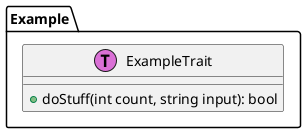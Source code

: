 @startuml
class Example.ExampleTrait << (T,orchid) >> {
    +doStuff(int count, string input): bool
}
@enduml